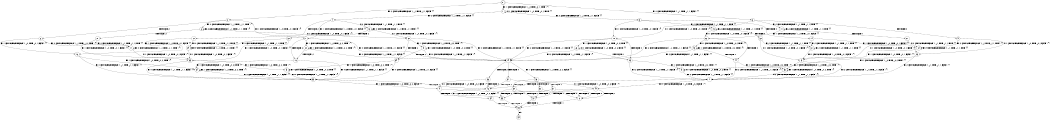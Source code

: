 digraph BCG {
size = "7, 10.5";
center = TRUE;
node [shape = circle];
0 [peripheries = 2];
0 -> 1 [label = "EX !1 !ATOMIC_EXCH_BRANCH (1, +0, TRUE, +0, 1, TRUE) !{}"];
0 -> 2 [label = "EX !2 !ATOMIC_EXCH_BRANCH (1, +1, TRUE, +1, 1, FALSE) !{}"];
0 -> 3 [label = "EX !0 !ATOMIC_EXCH_BRANCH (1, +1, TRUE, +1, 1, FALSE) !{}"];
1 -> 4 [label = "EX !2 !ATOMIC_EXCH_BRANCH (1, +1, TRUE, +1, 1, FALSE) !{}"];
1 -> 5 [label = "EX !0 !ATOMIC_EXCH_BRANCH (1, +1, TRUE, +1, 1, FALSE) !{}"];
1 -> 1 [label = "EX !1 !ATOMIC_EXCH_BRANCH (1, +0, TRUE, +0, 1, TRUE) !{}"];
2 -> 6 [label = "TERMINATE !2"];
2 -> 7 [label = "EX !1 !ATOMIC_EXCH_BRANCH (1, +0, TRUE, +0, 1, FALSE) !{}"];
2 -> 8 [label = "EX !0 !ATOMIC_EXCH_BRANCH (1, +1, TRUE, +1, 1, TRUE) !{}"];
3 -> 9 [label = "TERMINATE !0"];
3 -> 10 [label = "EX !1 !ATOMIC_EXCH_BRANCH (1, +0, TRUE, +0, 1, FALSE) !{}"];
3 -> 11 [label = "EX !2 !ATOMIC_EXCH_BRANCH (1, +1, TRUE, +1, 1, TRUE) !{}"];
4 -> 12 [label = "TERMINATE !2"];
4 -> 13 [label = "EX !0 !ATOMIC_EXCH_BRANCH (1, +1, TRUE, +1, 1, TRUE) !{}"];
4 -> 7 [label = "EX !1 !ATOMIC_EXCH_BRANCH (1, +0, TRUE, +0, 1, FALSE) !{}"];
5 -> 14 [label = "TERMINATE !0"];
5 -> 15 [label = "EX !2 !ATOMIC_EXCH_BRANCH (1, +1, TRUE, +1, 1, TRUE) !{}"];
5 -> 10 [label = "EX !1 !ATOMIC_EXCH_BRANCH (1, +0, TRUE, +0, 1, FALSE) !{}"];
6 -> 16 [label = "EX !1 !ATOMIC_EXCH_BRANCH (1, +0, TRUE, +0, 1, FALSE) !{}"];
6 -> 17 [label = "EX !0 !ATOMIC_EXCH_BRANCH (1, +1, TRUE, +1, 1, TRUE) !{}"];
7 -> 18 [label = "TERMINATE !2"];
7 -> 19 [label = "EX !0 !ATOMIC_EXCH_BRANCH (1, +1, TRUE, +1, 1, FALSE) !{}"];
7 -> 20 [label = "EX !1 !ATOMIC_EXCH_BRANCH (1, +0, TRUE, +0, 2, TRUE) !{}"];
8 -> 21 [label = "TERMINATE !2"];
8 -> 22 [label = "EX !1 !ATOMIC_EXCH_BRANCH (1, +0, TRUE, +0, 1, FALSE) !{}"];
8 -> 8 [label = "EX !0 !ATOMIC_EXCH_BRANCH (1, +1, TRUE, +1, 1, TRUE) !{}"];
9 -> 23 [label = "EX !1 !ATOMIC_EXCH_BRANCH (1, +0, TRUE, +0, 1, FALSE) !{}"];
9 -> 24 [label = "EX !2 !ATOMIC_EXCH_BRANCH (1, +1, TRUE, +1, 1, TRUE) !{}"];
10 -> 25 [label = "TERMINATE !0"];
10 -> 19 [label = "EX !2 !ATOMIC_EXCH_BRANCH (1, +1, TRUE, +1, 1, FALSE) !{}"];
10 -> 26 [label = "EX !1 !ATOMIC_EXCH_BRANCH (1, +0, TRUE, +0, 2, TRUE) !{}"];
11 -> 27 [label = "TERMINATE !0"];
11 -> 28 [label = "EX !1 !ATOMIC_EXCH_BRANCH (1, +0, TRUE, +0, 1, FALSE) !{}"];
11 -> 11 [label = "EX !2 !ATOMIC_EXCH_BRANCH (1, +1, TRUE, +1, 1, TRUE) !{}"];
12 -> 16 [label = "EX !1 !ATOMIC_EXCH_BRANCH (1, +0, TRUE, +0, 1, FALSE) !{}"];
12 -> 29 [label = "EX !0 !ATOMIC_EXCH_BRANCH (1, +1, TRUE, +1, 1, TRUE) !{}"];
13 -> 30 [label = "TERMINATE !2"];
13 -> 22 [label = "EX !1 !ATOMIC_EXCH_BRANCH (1, +0, TRUE, +0, 1, FALSE) !{}"];
13 -> 13 [label = "EX !0 !ATOMIC_EXCH_BRANCH (1, +1, TRUE, +1, 1, TRUE) !{}"];
14 -> 23 [label = "EX !1 !ATOMIC_EXCH_BRANCH (1, +0, TRUE, +0, 1, FALSE) !{}"];
14 -> 31 [label = "EX !2 !ATOMIC_EXCH_BRANCH (1, +1, TRUE, +1, 1, TRUE) !{}"];
15 -> 32 [label = "TERMINATE !0"];
15 -> 15 [label = "EX !2 !ATOMIC_EXCH_BRANCH (1, +1, TRUE, +1, 1, TRUE) !{}"];
15 -> 28 [label = "EX !1 !ATOMIC_EXCH_BRANCH (1, +0, TRUE, +0, 1, FALSE) !{}"];
16 -> 33 [label = "EX !0 !ATOMIC_EXCH_BRANCH (1, +1, TRUE, +1, 1, FALSE) !{}"];
16 -> 34 [label = "EX !1 !ATOMIC_EXCH_BRANCH (1, +0, TRUE, +0, 2, TRUE) !{}"];
17 -> 35 [label = "EX !1 !ATOMIC_EXCH_BRANCH (1, +0, TRUE, +0, 1, FALSE) !{}"];
17 -> 17 [label = "EX !0 !ATOMIC_EXCH_BRANCH (1, +1, TRUE, +1, 1, TRUE) !{}"];
18 -> 34 [label = "EX !1 !ATOMIC_EXCH_BRANCH (1, +0, TRUE, +0, 2, TRUE) !{}"];
18 -> 33 [label = "EX !0 !ATOMIC_EXCH_BRANCH (1, +1, TRUE, +1, 1, FALSE) !{}"];
19 -> 36 [label = "TERMINATE !2"];
19 -> 37 [label = "TERMINATE !0"];
19 -> 38 [label = "EX !1 !ATOMIC_EXCH_BRANCH (1, +0, TRUE, +0, 2, FALSE) !{}"];
20 -> 18 [label = "TERMINATE !2"];
20 -> 19 [label = "EX !0 !ATOMIC_EXCH_BRANCH (1, +1, TRUE, +1, 1, FALSE) !{}"];
20 -> 20 [label = "EX !1 !ATOMIC_EXCH_BRANCH (1, +0, TRUE, +0, 2, TRUE) !{}"];
21 -> 17 [label = "EX !0 !ATOMIC_EXCH_BRANCH (1, +1, TRUE, +1, 1, TRUE) !{}"];
21 -> 35 [label = "EX !1 !ATOMIC_EXCH_BRANCH (1, +0, TRUE, +0, 1, FALSE) !{}"];
22 -> 39 [label = "TERMINATE !2"];
22 -> 40 [label = "EX !1 !ATOMIC_EXCH_BRANCH (1, +0, TRUE, +0, 2, TRUE) !{}"];
22 -> 19 [label = "EX !0 !ATOMIC_EXCH_BRANCH (1, +1, TRUE, +1, 1, FALSE) !{}"];
23 -> 41 [label = "EX !2 !ATOMIC_EXCH_BRANCH (1, +1, TRUE, +1, 1, FALSE) !{}"];
23 -> 42 [label = "EX !1 !ATOMIC_EXCH_BRANCH (1, +0, TRUE, +0, 2, TRUE) !{}"];
24 -> 43 [label = "EX !1 !ATOMIC_EXCH_BRANCH (1, +0, TRUE, +0, 1, FALSE) !{}"];
24 -> 24 [label = "EX !2 !ATOMIC_EXCH_BRANCH (1, +1, TRUE, +1, 1, TRUE) !{}"];
25 -> 42 [label = "EX !1 !ATOMIC_EXCH_BRANCH (1, +0, TRUE, +0, 2, TRUE) !{}"];
25 -> 41 [label = "EX !2 !ATOMIC_EXCH_BRANCH (1, +1, TRUE, +1, 1, FALSE) !{}"];
26 -> 25 [label = "TERMINATE !0"];
26 -> 19 [label = "EX !2 !ATOMIC_EXCH_BRANCH (1, +1, TRUE, +1, 1, FALSE) !{}"];
26 -> 26 [label = "EX !1 !ATOMIC_EXCH_BRANCH (1, +0, TRUE, +0, 2, TRUE) !{}"];
27 -> 24 [label = "EX !2 !ATOMIC_EXCH_BRANCH (1, +1, TRUE, +1, 1, TRUE) !{}"];
27 -> 43 [label = "EX !1 !ATOMIC_EXCH_BRANCH (1, +0, TRUE, +0, 1, FALSE) !{}"];
28 -> 44 [label = "TERMINATE !0"];
28 -> 19 [label = "EX !2 !ATOMIC_EXCH_BRANCH (1, +1, TRUE, +1, 1, FALSE) !{}"];
28 -> 45 [label = "EX !1 !ATOMIC_EXCH_BRANCH (1, +0, TRUE, +0, 2, TRUE) !{}"];
29 -> 35 [label = "EX !1 !ATOMIC_EXCH_BRANCH (1, +0, TRUE, +0, 1, FALSE) !{}"];
29 -> 29 [label = "EX !0 !ATOMIC_EXCH_BRANCH (1, +1, TRUE, +1, 1, TRUE) !{}"];
30 -> 35 [label = "EX !1 !ATOMIC_EXCH_BRANCH (1, +0, TRUE, +0, 1, FALSE) !{}"];
30 -> 29 [label = "EX !0 !ATOMIC_EXCH_BRANCH (1, +1, TRUE, +1, 1, TRUE) !{}"];
31 -> 31 [label = "EX !2 !ATOMIC_EXCH_BRANCH (1, +1, TRUE, +1, 1, TRUE) !{}"];
31 -> 43 [label = "EX !1 !ATOMIC_EXCH_BRANCH (1, +0, TRUE, +0, 1, FALSE) !{}"];
32 -> 31 [label = "EX !2 !ATOMIC_EXCH_BRANCH (1, +1, TRUE, +1, 1, TRUE) !{}"];
32 -> 43 [label = "EX !1 !ATOMIC_EXCH_BRANCH (1, +0, TRUE, +0, 1, FALSE) !{}"];
33 -> 46 [label = "TERMINATE !0"];
33 -> 47 [label = "EX !1 !ATOMIC_EXCH_BRANCH (1, +0, TRUE, +0, 2, FALSE) !{}"];
34 -> 33 [label = "EX !0 !ATOMIC_EXCH_BRANCH (1, +1, TRUE, +1, 1, FALSE) !{}"];
34 -> 34 [label = "EX !1 !ATOMIC_EXCH_BRANCH (1, +0, TRUE, +0, 2, TRUE) !{}"];
35 -> 48 [label = "EX !1 !ATOMIC_EXCH_BRANCH (1, +0, TRUE, +0, 2, TRUE) !{}"];
35 -> 33 [label = "EX !0 !ATOMIC_EXCH_BRANCH (1, +1, TRUE, +1, 1, FALSE) !{}"];
36 -> 47 [label = "EX !1 !ATOMIC_EXCH_BRANCH (1, +0, TRUE, +0, 2, FALSE) !{}"];
36 -> 46 [label = "TERMINATE !0"];
37 -> 49 [label = "EX !1 !ATOMIC_EXCH_BRANCH (1, +0, TRUE, +0, 2, FALSE) !{}"];
37 -> 46 [label = "TERMINATE !2"];
38 -> 50 [label = "TERMINATE !1"];
38 -> 51 [label = "TERMINATE !2"];
38 -> 52 [label = "TERMINATE !0"];
39 -> 48 [label = "EX !1 !ATOMIC_EXCH_BRANCH (1, +0, TRUE, +0, 2, TRUE) !{}"];
39 -> 33 [label = "EX !0 !ATOMIC_EXCH_BRANCH (1, +1, TRUE, +1, 1, FALSE) !{}"];
40 -> 39 [label = "TERMINATE !2"];
40 -> 40 [label = "EX !1 !ATOMIC_EXCH_BRANCH (1, +0, TRUE, +0, 2, TRUE) !{}"];
40 -> 19 [label = "EX !0 !ATOMIC_EXCH_BRANCH (1, +1, TRUE, +1, 1, FALSE) !{}"];
41 -> 46 [label = "TERMINATE !2"];
41 -> 49 [label = "EX !1 !ATOMIC_EXCH_BRANCH (1, +0, TRUE, +0, 2, FALSE) !{}"];
42 -> 41 [label = "EX !2 !ATOMIC_EXCH_BRANCH (1, +1, TRUE, +1, 1, FALSE) !{}"];
42 -> 42 [label = "EX !1 !ATOMIC_EXCH_BRANCH (1, +0, TRUE, +0, 2, TRUE) !{}"];
43 -> 41 [label = "EX !2 !ATOMIC_EXCH_BRANCH (1, +1, TRUE, +1, 1, FALSE) !{}"];
43 -> 53 [label = "EX !1 !ATOMIC_EXCH_BRANCH (1, +0, TRUE, +0, 2, TRUE) !{}"];
44 -> 41 [label = "EX !2 !ATOMIC_EXCH_BRANCH (1, +1, TRUE, +1, 1, FALSE) !{}"];
44 -> 53 [label = "EX !1 !ATOMIC_EXCH_BRANCH (1, +0, TRUE, +0, 2, TRUE) !{}"];
45 -> 44 [label = "TERMINATE !0"];
45 -> 19 [label = "EX !2 !ATOMIC_EXCH_BRANCH (1, +1, TRUE, +1, 1, FALSE) !{}"];
45 -> 45 [label = "EX !1 !ATOMIC_EXCH_BRANCH (1, +0, TRUE, +0, 2, TRUE) !{}"];
46 -> 54 [label = "EX !1 !ATOMIC_EXCH_BRANCH (1, +0, TRUE, +0, 2, FALSE) !{}"];
47 -> 55 [label = "TERMINATE !1"];
47 -> 56 [label = "TERMINATE !0"];
48 -> 48 [label = "EX !1 !ATOMIC_EXCH_BRANCH (1, +0, TRUE, +0, 2, TRUE) !{}"];
48 -> 33 [label = "EX !0 !ATOMIC_EXCH_BRANCH (1, +1, TRUE, +1, 1, FALSE) !{}"];
49 -> 57 [label = "TERMINATE !1"];
49 -> 56 [label = "TERMINATE !2"];
50 -> 55 [label = "TERMINATE !2"];
50 -> 57 [label = "TERMINATE !0"];
51 -> 55 [label = "TERMINATE !1"];
51 -> 56 [label = "TERMINATE !0"];
52 -> 57 [label = "TERMINATE !1"];
52 -> 56 [label = "TERMINATE !2"];
53 -> 41 [label = "EX !2 !ATOMIC_EXCH_BRANCH (1, +1, TRUE, +1, 1, FALSE) !{}"];
53 -> 53 [label = "EX !1 !ATOMIC_EXCH_BRANCH (1, +0, TRUE, +0, 2, TRUE) !{}"];
54 -> 58 [label = "TERMINATE !1"];
55 -> 58 [label = "TERMINATE !0"];
56 -> 58 [label = "TERMINATE !1"];
57 -> 58 [label = "TERMINATE !2"];
58 -> 59 [label = "exit"];
}
